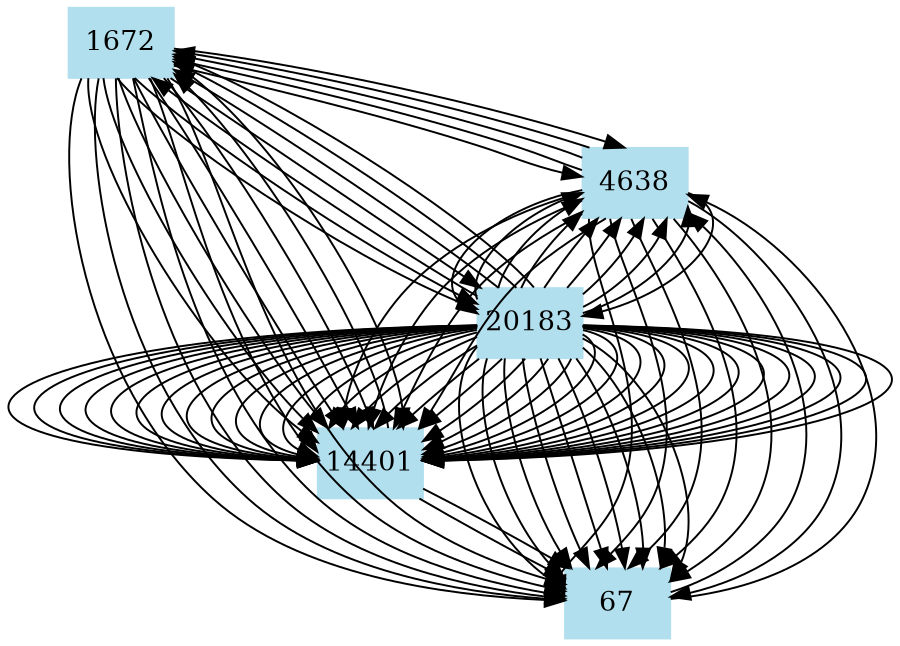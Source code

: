 digraph "Top 200 Interactions" {
	node [color=lightblue2 style=filled]
	size="6,6"
	node [fixedsize=true shape=box]
	1672
	4638
	4638
	1672
	4638
	4638
	4638
	4638
	4638
	4638
	14401
	14401
	1672
	1672
	4638
	4638
	1672
	1672
	1672
	1672
	20183
	20183
	20183
	20183
	20183
	20183
	20183
	20183
	20183
	20183
	20183
	20183
	20183
	20183
	20183
	20183
	20183
	20183
	20183
	20183
	1672
	20183
	20183
	20183
	20183
	20183
	20183
	20183
	1672
	20183
	20183
	20183
	20183
	20183
	20183
	20183
	4638
	20183
	4638
	20183
	20183
	20183
	14401
	1672
	20183
	20183
	20183
	20183
	20183
	20183
	20183
	20183
	1672
	1672
	20183
	1672
	20183
	20183
	20183
	20183
	4638
	20183
	20183
	20183
	67
	20183
	4638
	4638
	67
	1672
	1672
	1672
	1672
	node [shape=circle]
	1672 -> 67
	4638 -> 67
	4638 -> 67
	1672 -> 4638
	4638 -> 67
	4638 -> 67
	4638 -> 1672
	4638 -> 1672
	4638 -> 67
	4638 -> 1672
	14401 -> 67
	14401 -> 67
	1672 -> 14401
	1672 -> 14401
	4638 -> 14401
	4638 -> 14401
	1672 -> 14401
	1672 -> 14401
	1672 -> 14401
	1672 -> 14401
	20183 -> 14401
	20183 -> 67
	20183 -> 14401
	20183 -> 14401
	20183 -> 14401
	20183 -> 14401
	20183 -> 14401
	20183 -> 14401
	20183 -> 14401
	20183 -> 14401
	20183 -> 14401
	20183 -> 14401
	20183 -> 14401
	20183 -> 14401
	20183 -> 4638
	20183 -> 14401
	20183 -> 14401
	20183 -> 67
	20183 -> 14401
	20183 -> 14401
	1672 -> 20183
	20183 -> 14401
	20183 -> 14401
	20183 -> 14401
	20183 -> 67
	20183 -> 14401
	20183 -> 14401
	20183 -> 14401
	1672 -> 20183
	20183 -> 14401
	20183 -> 14401
	20183 -> 67
	20183 -> 14401
	20183 -> 67
	20183 -> 4638
	20183 -> 4638
	4638 -> 14401
	20183 -> 14401
	4638 -> 14401
	20183 -> 67
	20183 -> 1672
	20183 -> 14401
	14401 -> 1672
	1672 -> 14401
	20183 -> 14401
	20183 -> 14401
	20183 -> 14401
	20183 -> 14401
	20183 -> 14401
	20183 -> 4638
	20183 -> 14401
	20183 -> 67
	1672 -> 20183
	1672 -> 67
	20183 -> 4638
	1672 -> 67
	20183 -> 1672
	20183 -> 67
	20183 -> 4638
	20183 -> 1672
	4638 -> 20183
	20183 -> 4638
	20183 -> 4638
	20183 -> 67
	67 -> 4638
	20183 -> 1672
	4638 -> 67
	4638 -> 20183
	67 -> 4638
	1672 -> 67
	1672 -> 4638
	1672 -> 67
	1672 -> 67
}
